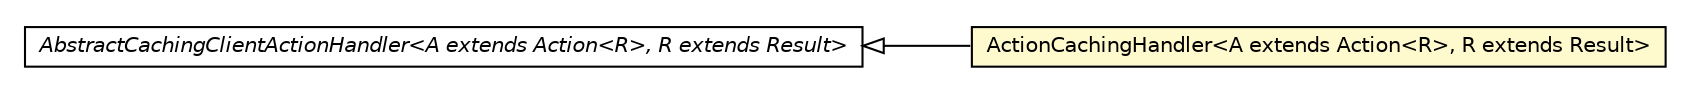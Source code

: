 #!/usr/local/bin/dot
#
# Class diagram 
# Generated by UMLGraph version R5_6-24-gf6e263 (http://www.umlgraph.org/)
#

digraph G {
	edge [fontname="Helvetica",fontsize=10,labelfontname="Helvetica",labelfontsize=10];
	node [fontname="Helvetica",fontsize=10,shape=plaintext];
	nodesep=0.25;
	ranksep=0.5;
	rankdir=LR;
	// com.gwtplatform.dispatch.client.actionhandler.caching.ActionCachingHandler<A extends com.gwtplatform.dispatch.shared.Action<R>, R extends com.gwtplatform.dispatch.shared.Result>
	c71997 [label=<<table title="com.gwtplatform.dispatch.client.actionhandler.caching.ActionCachingHandler" border="0" cellborder="1" cellspacing="0" cellpadding="2" port="p" bgcolor="lemonChiffon" href="./ActionCachingHandler.html">
		<tr><td><table border="0" cellspacing="0" cellpadding="1">
<tr><td align="center" balign="center"> ActionCachingHandler&lt;A extends Action&lt;R&gt;, R extends Result&gt; </td></tr>
		</table></td></tr>
		</table>>, URL="./ActionCachingHandler.html", fontname="Helvetica", fontcolor="black", fontsize=10.0];
	// com.gwtplatform.dispatch.client.actionhandler.caching.AbstractCachingClientActionHandler<A extends com.gwtplatform.dispatch.shared.Action<R>, R extends com.gwtplatform.dispatch.shared.Result>
	c71998 [label=<<table title="com.gwtplatform.dispatch.client.actionhandler.caching.AbstractCachingClientActionHandler" border="0" cellborder="1" cellspacing="0" cellpadding="2" port="p" href="./AbstractCachingClientActionHandler.html">
		<tr><td><table border="0" cellspacing="0" cellpadding="1">
<tr><td align="center" balign="center"><font face="Helvetica-Oblique"> AbstractCachingClientActionHandler&lt;A extends Action&lt;R&gt;, R extends Result&gt; </font></td></tr>
		</table></td></tr>
		</table>>, URL="./AbstractCachingClientActionHandler.html", fontname="Helvetica", fontcolor="black", fontsize=10.0];
	//com.gwtplatform.dispatch.client.actionhandler.caching.ActionCachingHandler<A extends com.gwtplatform.dispatch.shared.Action<R>, R extends com.gwtplatform.dispatch.shared.Result> extends com.gwtplatform.dispatch.client.actionhandler.caching.AbstractCachingClientActionHandler<A, R>
	c71998:p -> c71997:p [dir=back,arrowtail=empty];
}

